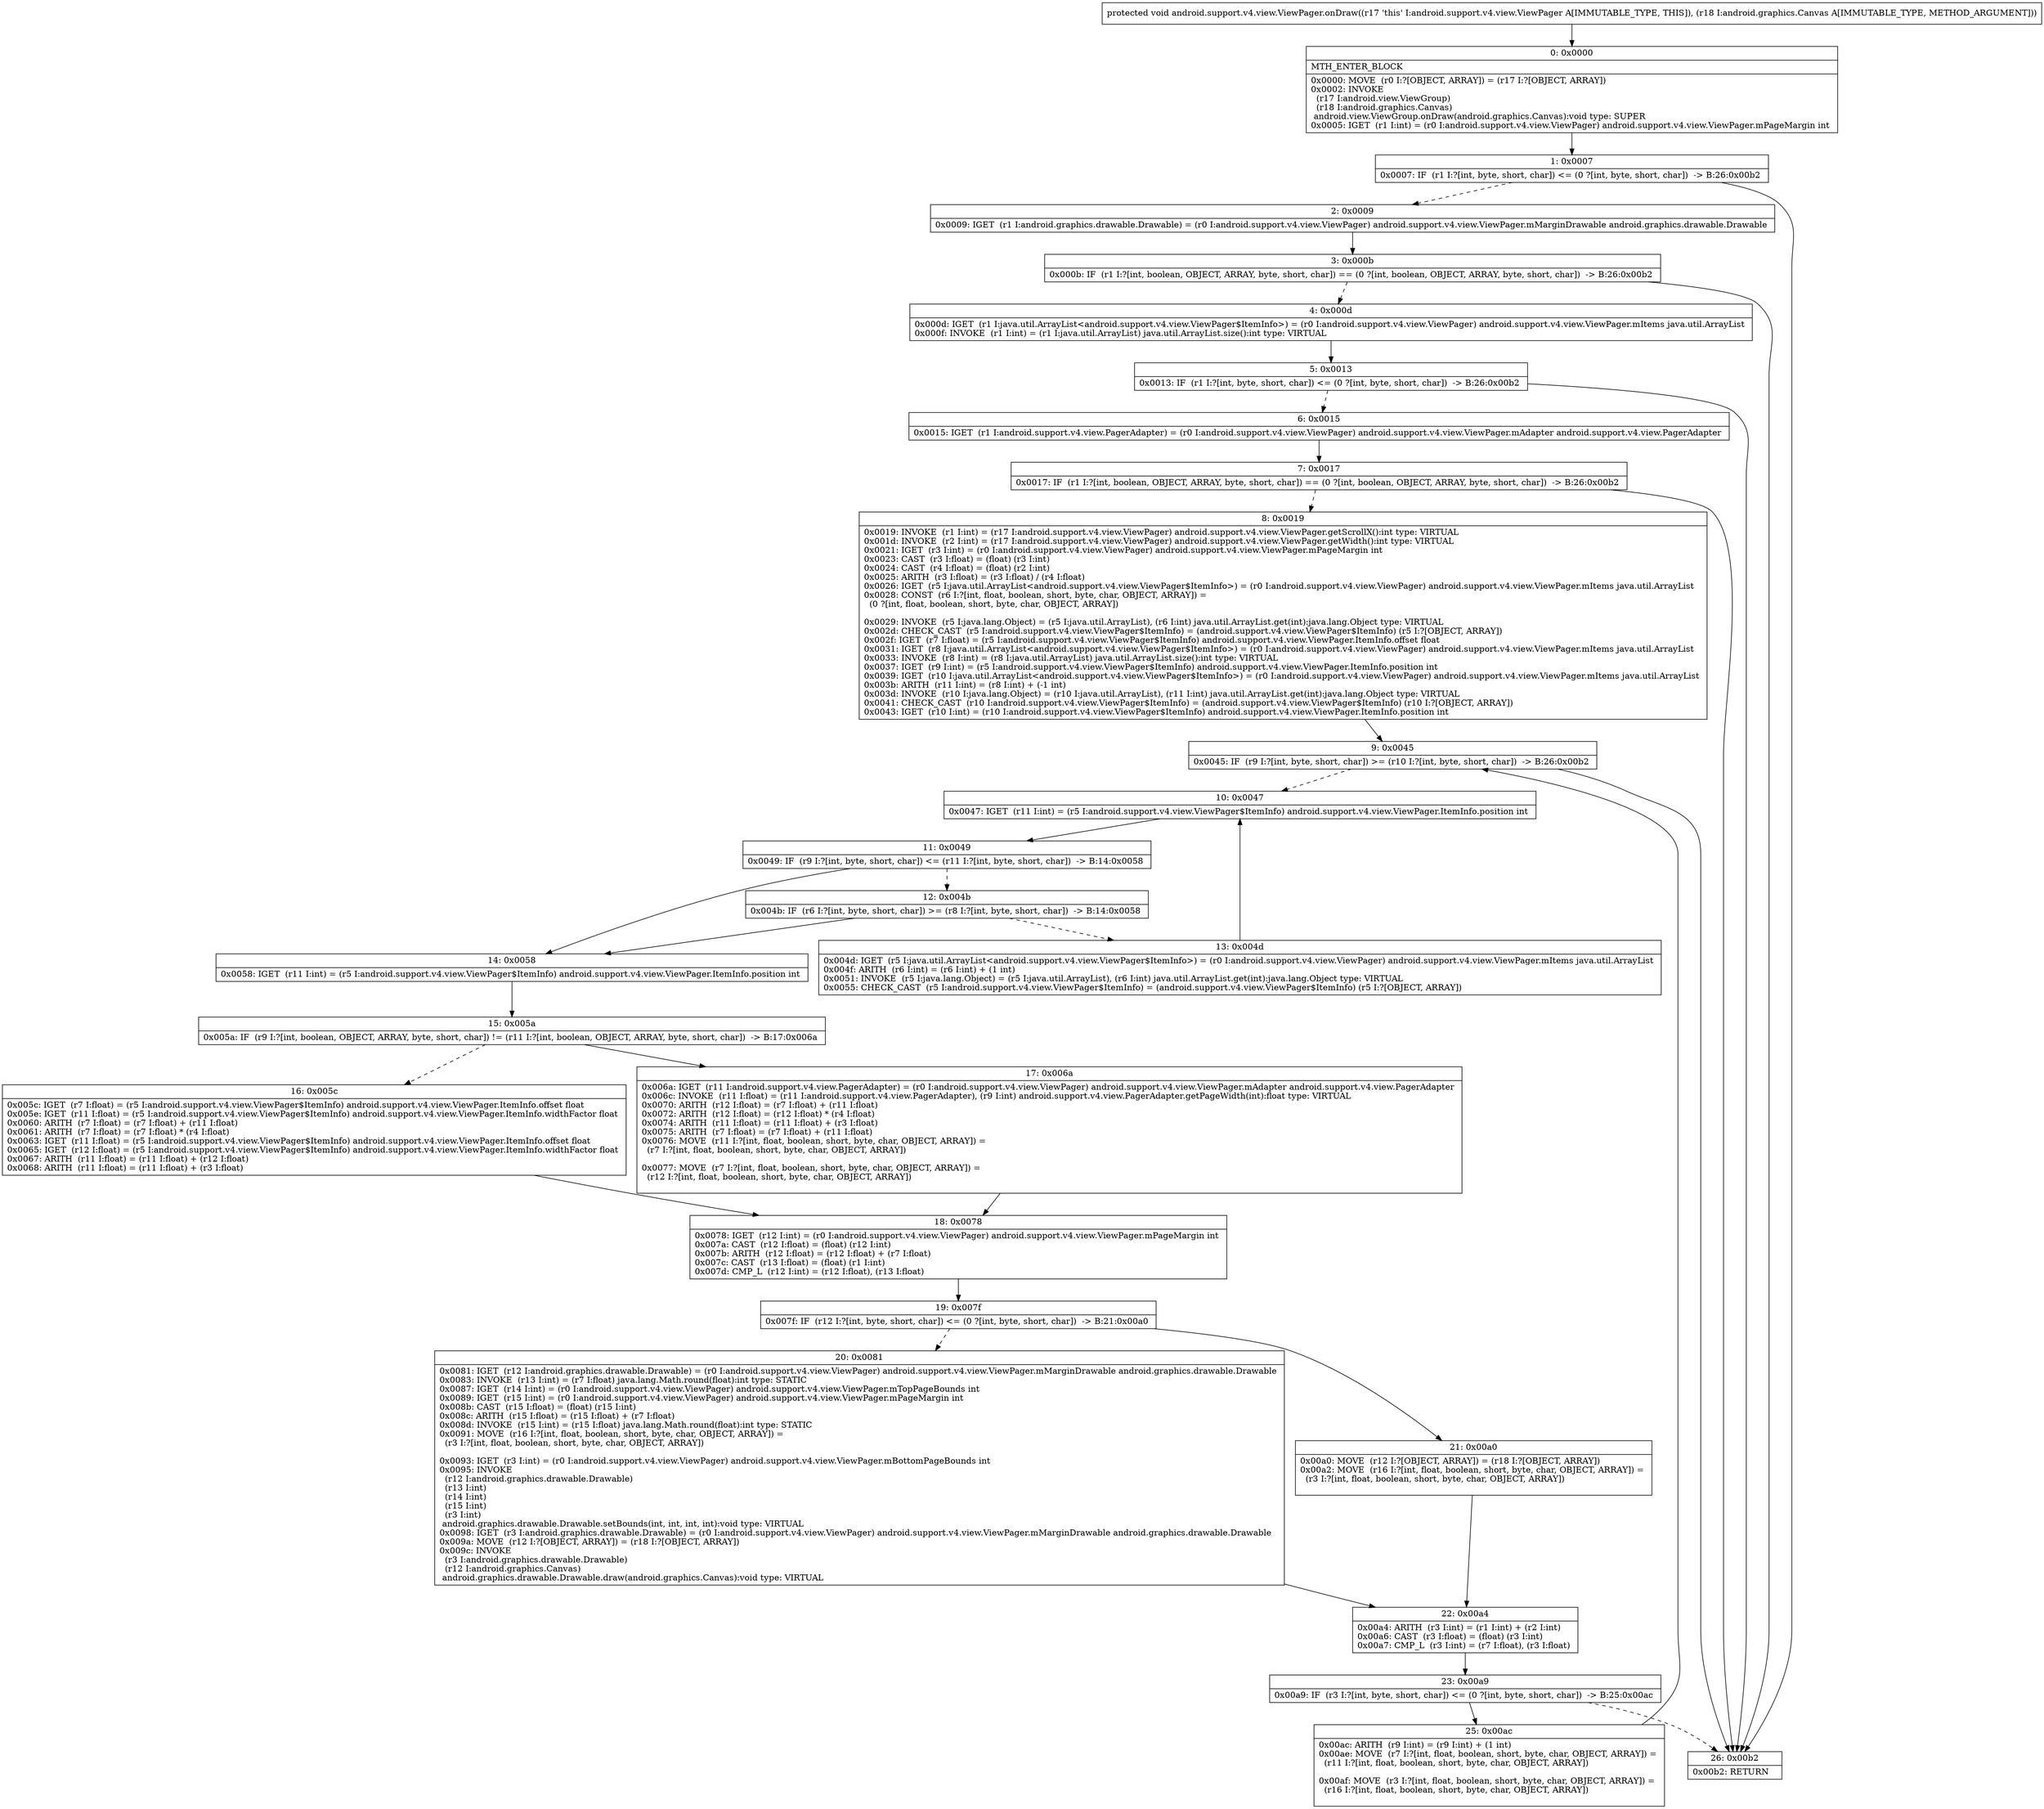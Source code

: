 digraph "CFG forandroid.support.v4.view.ViewPager.onDraw(Landroid\/graphics\/Canvas;)V" {
Node_0 [shape=record,label="{0\:\ 0x0000|MTH_ENTER_BLOCK\l|0x0000: MOVE  (r0 I:?[OBJECT, ARRAY]) = (r17 I:?[OBJECT, ARRAY]) \l0x0002: INVOKE  \l  (r17 I:android.view.ViewGroup)\l  (r18 I:android.graphics.Canvas)\l android.view.ViewGroup.onDraw(android.graphics.Canvas):void type: SUPER \l0x0005: IGET  (r1 I:int) = (r0 I:android.support.v4.view.ViewPager) android.support.v4.view.ViewPager.mPageMargin int \l}"];
Node_1 [shape=record,label="{1\:\ 0x0007|0x0007: IF  (r1 I:?[int, byte, short, char]) \<= (0 ?[int, byte, short, char])  \-\> B:26:0x00b2 \l}"];
Node_2 [shape=record,label="{2\:\ 0x0009|0x0009: IGET  (r1 I:android.graphics.drawable.Drawable) = (r0 I:android.support.v4.view.ViewPager) android.support.v4.view.ViewPager.mMarginDrawable android.graphics.drawable.Drawable \l}"];
Node_3 [shape=record,label="{3\:\ 0x000b|0x000b: IF  (r1 I:?[int, boolean, OBJECT, ARRAY, byte, short, char]) == (0 ?[int, boolean, OBJECT, ARRAY, byte, short, char])  \-\> B:26:0x00b2 \l}"];
Node_4 [shape=record,label="{4\:\ 0x000d|0x000d: IGET  (r1 I:java.util.ArrayList\<android.support.v4.view.ViewPager$ItemInfo\>) = (r0 I:android.support.v4.view.ViewPager) android.support.v4.view.ViewPager.mItems java.util.ArrayList \l0x000f: INVOKE  (r1 I:int) = (r1 I:java.util.ArrayList) java.util.ArrayList.size():int type: VIRTUAL \l}"];
Node_5 [shape=record,label="{5\:\ 0x0013|0x0013: IF  (r1 I:?[int, byte, short, char]) \<= (0 ?[int, byte, short, char])  \-\> B:26:0x00b2 \l}"];
Node_6 [shape=record,label="{6\:\ 0x0015|0x0015: IGET  (r1 I:android.support.v4.view.PagerAdapter) = (r0 I:android.support.v4.view.ViewPager) android.support.v4.view.ViewPager.mAdapter android.support.v4.view.PagerAdapter \l}"];
Node_7 [shape=record,label="{7\:\ 0x0017|0x0017: IF  (r1 I:?[int, boolean, OBJECT, ARRAY, byte, short, char]) == (0 ?[int, boolean, OBJECT, ARRAY, byte, short, char])  \-\> B:26:0x00b2 \l}"];
Node_8 [shape=record,label="{8\:\ 0x0019|0x0019: INVOKE  (r1 I:int) = (r17 I:android.support.v4.view.ViewPager) android.support.v4.view.ViewPager.getScrollX():int type: VIRTUAL \l0x001d: INVOKE  (r2 I:int) = (r17 I:android.support.v4.view.ViewPager) android.support.v4.view.ViewPager.getWidth():int type: VIRTUAL \l0x0021: IGET  (r3 I:int) = (r0 I:android.support.v4.view.ViewPager) android.support.v4.view.ViewPager.mPageMargin int \l0x0023: CAST  (r3 I:float) = (float) (r3 I:int) \l0x0024: CAST  (r4 I:float) = (float) (r2 I:int) \l0x0025: ARITH  (r3 I:float) = (r3 I:float) \/ (r4 I:float) \l0x0026: IGET  (r5 I:java.util.ArrayList\<android.support.v4.view.ViewPager$ItemInfo\>) = (r0 I:android.support.v4.view.ViewPager) android.support.v4.view.ViewPager.mItems java.util.ArrayList \l0x0028: CONST  (r6 I:?[int, float, boolean, short, byte, char, OBJECT, ARRAY]) = \l  (0 ?[int, float, boolean, short, byte, char, OBJECT, ARRAY])\l \l0x0029: INVOKE  (r5 I:java.lang.Object) = (r5 I:java.util.ArrayList), (r6 I:int) java.util.ArrayList.get(int):java.lang.Object type: VIRTUAL \l0x002d: CHECK_CAST  (r5 I:android.support.v4.view.ViewPager$ItemInfo) = (android.support.v4.view.ViewPager$ItemInfo) (r5 I:?[OBJECT, ARRAY]) \l0x002f: IGET  (r7 I:float) = (r5 I:android.support.v4.view.ViewPager$ItemInfo) android.support.v4.view.ViewPager.ItemInfo.offset float \l0x0031: IGET  (r8 I:java.util.ArrayList\<android.support.v4.view.ViewPager$ItemInfo\>) = (r0 I:android.support.v4.view.ViewPager) android.support.v4.view.ViewPager.mItems java.util.ArrayList \l0x0033: INVOKE  (r8 I:int) = (r8 I:java.util.ArrayList) java.util.ArrayList.size():int type: VIRTUAL \l0x0037: IGET  (r9 I:int) = (r5 I:android.support.v4.view.ViewPager$ItemInfo) android.support.v4.view.ViewPager.ItemInfo.position int \l0x0039: IGET  (r10 I:java.util.ArrayList\<android.support.v4.view.ViewPager$ItemInfo\>) = (r0 I:android.support.v4.view.ViewPager) android.support.v4.view.ViewPager.mItems java.util.ArrayList \l0x003b: ARITH  (r11 I:int) = (r8 I:int) + (\-1 int) \l0x003d: INVOKE  (r10 I:java.lang.Object) = (r10 I:java.util.ArrayList), (r11 I:int) java.util.ArrayList.get(int):java.lang.Object type: VIRTUAL \l0x0041: CHECK_CAST  (r10 I:android.support.v4.view.ViewPager$ItemInfo) = (android.support.v4.view.ViewPager$ItemInfo) (r10 I:?[OBJECT, ARRAY]) \l0x0043: IGET  (r10 I:int) = (r10 I:android.support.v4.view.ViewPager$ItemInfo) android.support.v4.view.ViewPager.ItemInfo.position int \l}"];
Node_9 [shape=record,label="{9\:\ 0x0045|0x0045: IF  (r9 I:?[int, byte, short, char]) \>= (r10 I:?[int, byte, short, char])  \-\> B:26:0x00b2 \l}"];
Node_10 [shape=record,label="{10\:\ 0x0047|0x0047: IGET  (r11 I:int) = (r5 I:android.support.v4.view.ViewPager$ItemInfo) android.support.v4.view.ViewPager.ItemInfo.position int \l}"];
Node_11 [shape=record,label="{11\:\ 0x0049|0x0049: IF  (r9 I:?[int, byte, short, char]) \<= (r11 I:?[int, byte, short, char])  \-\> B:14:0x0058 \l}"];
Node_12 [shape=record,label="{12\:\ 0x004b|0x004b: IF  (r6 I:?[int, byte, short, char]) \>= (r8 I:?[int, byte, short, char])  \-\> B:14:0x0058 \l}"];
Node_13 [shape=record,label="{13\:\ 0x004d|0x004d: IGET  (r5 I:java.util.ArrayList\<android.support.v4.view.ViewPager$ItemInfo\>) = (r0 I:android.support.v4.view.ViewPager) android.support.v4.view.ViewPager.mItems java.util.ArrayList \l0x004f: ARITH  (r6 I:int) = (r6 I:int) + (1 int) \l0x0051: INVOKE  (r5 I:java.lang.Object) = (r5 I:java.util.ArrayList), (r6 I:int) java.util.ArrayList.get(int):java.lang.Object type: VIRTUAL \l0x0055: CHECK_CAST  (r5 I:android.support.v4.view.ViewPager$ItemInfo) = (android.support.v4.view.ViewPager$ItemInfo) (r5 I:?[OBJECT, ARRAY]) \l}"];
Node_14 [shape=record,label="{14\:\ 0x0058|0x0058: IGET  (r11 I:int) = (r5 I:android.support.v4.view.ViewPager$ItemInfo) android.support.v4.view.ViewPager.ItemInfo.position int \l}"];
Node_15 [shape=record,label="{15\:\ 0x005a|0x005a: IF  (r9 I:?[int, boolean, OBJECT, ARRAY, byte, short, char]) != (r11 I:?[int, boolean, OBJECT, ARRAY, byte, short, char])  \-\> B:17:0x006a \l}"];
Node_16 [shape=record,label="{16\:\ 0x005c|0x005c: IGET  (r7 I:float) = (r5 I:android.support.v4.view.ViewPager$ItemInfo) android.support.v4.view.ViewPager.ItemInfo.offset float \l0x005e: IGET  (r11 I:float) = (r5 I:android.support.v4.view.ViewPager$ItemInfo) android.support.v4.view.ViewPager.ItemInfo.widthFactor float \l0x0060: ARITH  (r7 I:float) = (r7 I:float) + (r11 I:float) \l0x0061: ARITH  (r7 I:float) = (r7 I:float) * (r4 I:float) \l0x0063: IGET  (r11 I:float) = (r5 I:android.support.v4.view.ViewPager$ItemInfo) android.support.v4.view.ViewPager.ItemInfo.offset float \l0x0065: IGET  (r12 I:float) = (r5 I:android.support.v4.view.ViewPager$ItemInfo) android.support.v4.view.ViewPager.ItemInfo.widthFactor float \l0x0067: ARITH  (r11 I:float) = (r11 I:float) + (r12 I:float) \l0x0068: ARITH  (r11 I:float) = (r11 I:float) + (r3 I:float) \l}"];
Node_17 [shape=record,label="{17\:\ 0x006a|0x006a: IGET  (r11 I:android.support.v4.view.PagerAdapter) = (r0 I:android.support.v4.view.ViewPager) android.support.v4.view.ViewPager.mAdapter android.support.v4.view.PagerAdapter \l0x006c: INVOKE  (r11 I:float) = (r11 I:android.support.v4.view.PagerAdapter), (r9 I:int) android.support.v4.view.PagerAdapter.getPageWidth(int):float type: VIRTUAL \l0x0070: ARITH  (r12 I:float) = (r7 I:float) + (r11 I:float) \l0x0072: ARITH  (r12 I:float) = (r12 I:float) * (r4 I:float) \l0x0074: ARITH  (r11 I:float) = (r11 I:float) + (r3 I:float) \l0x0075: ARITH  (r7 I:float) = (r7 I:float) + (r11 I:float) \l0x0076: MOVE  (r11 I:?[int, float, boolean, short, byte, char, OBJECT, ARRAY]) = \l  (r7 I:?[int, float, boolean, short, byte, char, OBJECT, ARRAY])\l \l0x0077: MOVE  (r7 I:?[int, float, boolean, short, byte, char, OBJECT, ARRAY]) = \l  (r12 I:?[int, float, boolean, short, byte, char, OBJECT, ARRAY])\l \l}"];
Node_18 [shape=record,label="{18\:\ 0x0078|0x0078: IGET  (r12 I:int) = (r0 I:android.support.v4.view.ViewPager) android.support.v4.view.ViewPager.mPageMargin int \l0x007a: CAST  (r12 I:float) = (float) (r12 I:int) \l0x007b: ARITH  (r12 I:float) = (r12 I:float) + (r7 I:float) \l0x007c: CAST  (r13 I:float) = (float) (r1 I:int) \l0x007d: CMP_L  (r12 I:int) = (r12 I:float), (r13 I:float) \l}"];
Node_19 [shape=record,label="{19\:\ 0x007f|0x007f: IF  (r12 I:?[int, byte, short, char]) \<= (0 ?[int, byte, short, char])  \-\> B:21:0x00a0 \l}"];
Node_20 [shape=record,label="{20\:\ 0x0081|0x0081: IGET  (r12 I:android.graphics.drawable.Drawable) = (r0 I:android.support.v4.view.ViewPager) android.support.v4.view.ViewPager.mMarginDrawable android.graphics.drawable.Drawable \l0x0083: INVOKE  (r13 I:int) = (r7 I:float) java.lang.Math.round(float):int type: STATIC \l0x0087: IGET  (r14 I:int) = (r0 I:android.support.v4.view.ViewPager) android.support.v4.view.ViewPager.mTopPageBounds int \l0x0089: IGET  (r15 I:int) = (r0 I:android.support.v4.view.ViewPager) android.support.v4.view.ViewPager.mPageMargin int \l0x008b: CAST  (r15 I:float) = (float) (r15 I:int) \l0x008c: ARITH  (r15 I:float) = (r15 I:float) + (r7 I:float) \l0x008d: INVOKE  (r15 I:int) = (r15 I:float) java.lang.Math.round(float):int type: STATIC \l0x0091: MOVE  (r16 I:?[int, float, boolean, short, byte, char, OBJECT, ARRAY]) = \l  (r3 I:?[int, float, boolean, short, byte, char, OBJECT, ARRAY])\l \l0x0093: IGET  (r3 I:int) = (r0 I:android.support.v4.view.ViewPager) android.support.v4.view.ViewPager.mBottomPageBounds int \l0x0095: INVOKE  \l  (r12 I:android.graphics.drawable.Drawable)\l  (r13 I:int)\l  (r14 I:int)\l  (r15 I:int)\l  (r3 I:int)\l android.graphics.drawable.Drawable.setBounds(int, int, int, int):void type: VIRTUAL \l0x0098: IGET  (r3 I:android.graphics.drawable.Drawable) = (r0 I:android.support.v4.view.ViewPager) android.support.v4.view.ViewPager.mMarginDrawable android.graphics.drawable.Drawable \l0x009a: MOVE  (r12 I:?[OBJECT, ARRAY]) = (r18 I:?[OBJECT, ARRAY]) \l0x009c: INVOKE  \l  (r3 I:android.graphics.drawable.Drawable)\l  (r12 I:android.graphics.Canvas)\l android.graphics.drawable.Drawable.draw(android.graphics.Canvas):void type: VIRTUAL \l}"];
Node_21 [shape=record,label="{21\:\ 0x00a0|0x00a0: MOVE  (r12 I:?[OBJECT, ARRAY]) = (r18 I:?[OBJECT, ARRAY]) \l0x00a2: MOVE  (r16 I:?[int, float, boolean, short, byte, char, OBJECT, ARRAY]) = \l  (r3 I:?[int, float, boolean, short, byte, char, OBJECT, ARRAY])\l \l}"];
Node_22 [shape=record,label="{22\:\ 0x00a4|0x00a4: ARITH  (r3 I:int) = (r1 I:int) + (r2 I:int) \l0x00a6: CAST  (r3 I:float) = (float) (r3 I:int) \l0x00a7: CMP_L  (r3 I:int) = (r7 I:float), (r3 I:float) \l}"];
Node_23 [shape=record,label="{23\:\ 0x00a9|0x00a9: IF  (r3 I:?[int, byte, short, char]) \<= (0 ?[int, byte, short, char])  \-\> B:25:0x00ac \l}"];
Node_25 [shape=record,label="{25\:\ 0x00ac|0x00ac: ARITH  (r9 I:int) = (r9 I:int) + (1 int) \l0x00ae: MOVE  (r7 I:?[int, float, boolean, short, byte, char, OBJECT, ARRAY]) = \l  (r11 I:?[int, float, boolean, short, byte, char, OBJECT, ARRAY])\l \l0x00af: MOVE  (r3 I:?[int, float, boolean, short, byte, char, OBJECT, ARRAY]) = \l  (r16 I:?[int, float, boolean, short, byte, char, OBJECT, ARRAY])\l \l}"];
Node_26 [shape=record,label="{26\:\ 0x00b2|0x00b2: RETURN   \l}"];
MethodNode[shape=record,label="{protected void android.support.v4.view.ViewPager.onDraw((r17 'this' I:android.support.v4.view.ViewPager A[IMMUTABLE_TYPE, THIS]), (r18 I:android.graphics.Canvas A[IMMUTABLE_TYPE, METHOD_ARGUMENT])) }"];
MethodNode -> Node_0;
Node_0 -> Node_1;
Node_1 -> Node_2[style=dashed];
Node_1 -> Node_26;
Node_2 -> Node_3;
Node_3 -> Node_4[style=dashed];
Node_3 -> Node_26;
Node_4 -> Node_5;
Node_5 -> Node_6[style=dashed];
Node_5 -> Node_26;
Node_6 -> Node_7;
Node_7 -> Node_8[style=dashed];
Node_7 -> Node_26;
Node_8 -> Node_9;
Node_9 -> Node_10[style=dashed];
Node_9 -> Node_26;
Node_10 -> Node_11;
Node_11 -> Node_12[style=dashed];
Node_11 -> Node_14;
Node_12 -> Node_13[style=dashed];
Node_12 -> Node_14;
Node_13 -> Node_10;
Node_14 -> Node_15;
Node_15 -> Node_16[style=dashed];
Node_15 -> Node_17;
Node_16 -> Node_18;
Node_17 -> Node_18;
Node_18 -> Node_19;
Node_19 -> Node_20[style=dashed];
Node_19 -> Node_21;
Node_20 -> Node_22;
Node_21 -> Node_22;
Node_22 -> Node_23;
Node_23 -> Node_25;
Node_23 -> Node_26[style=dashed];
Node_25 -> Node_9;
}


